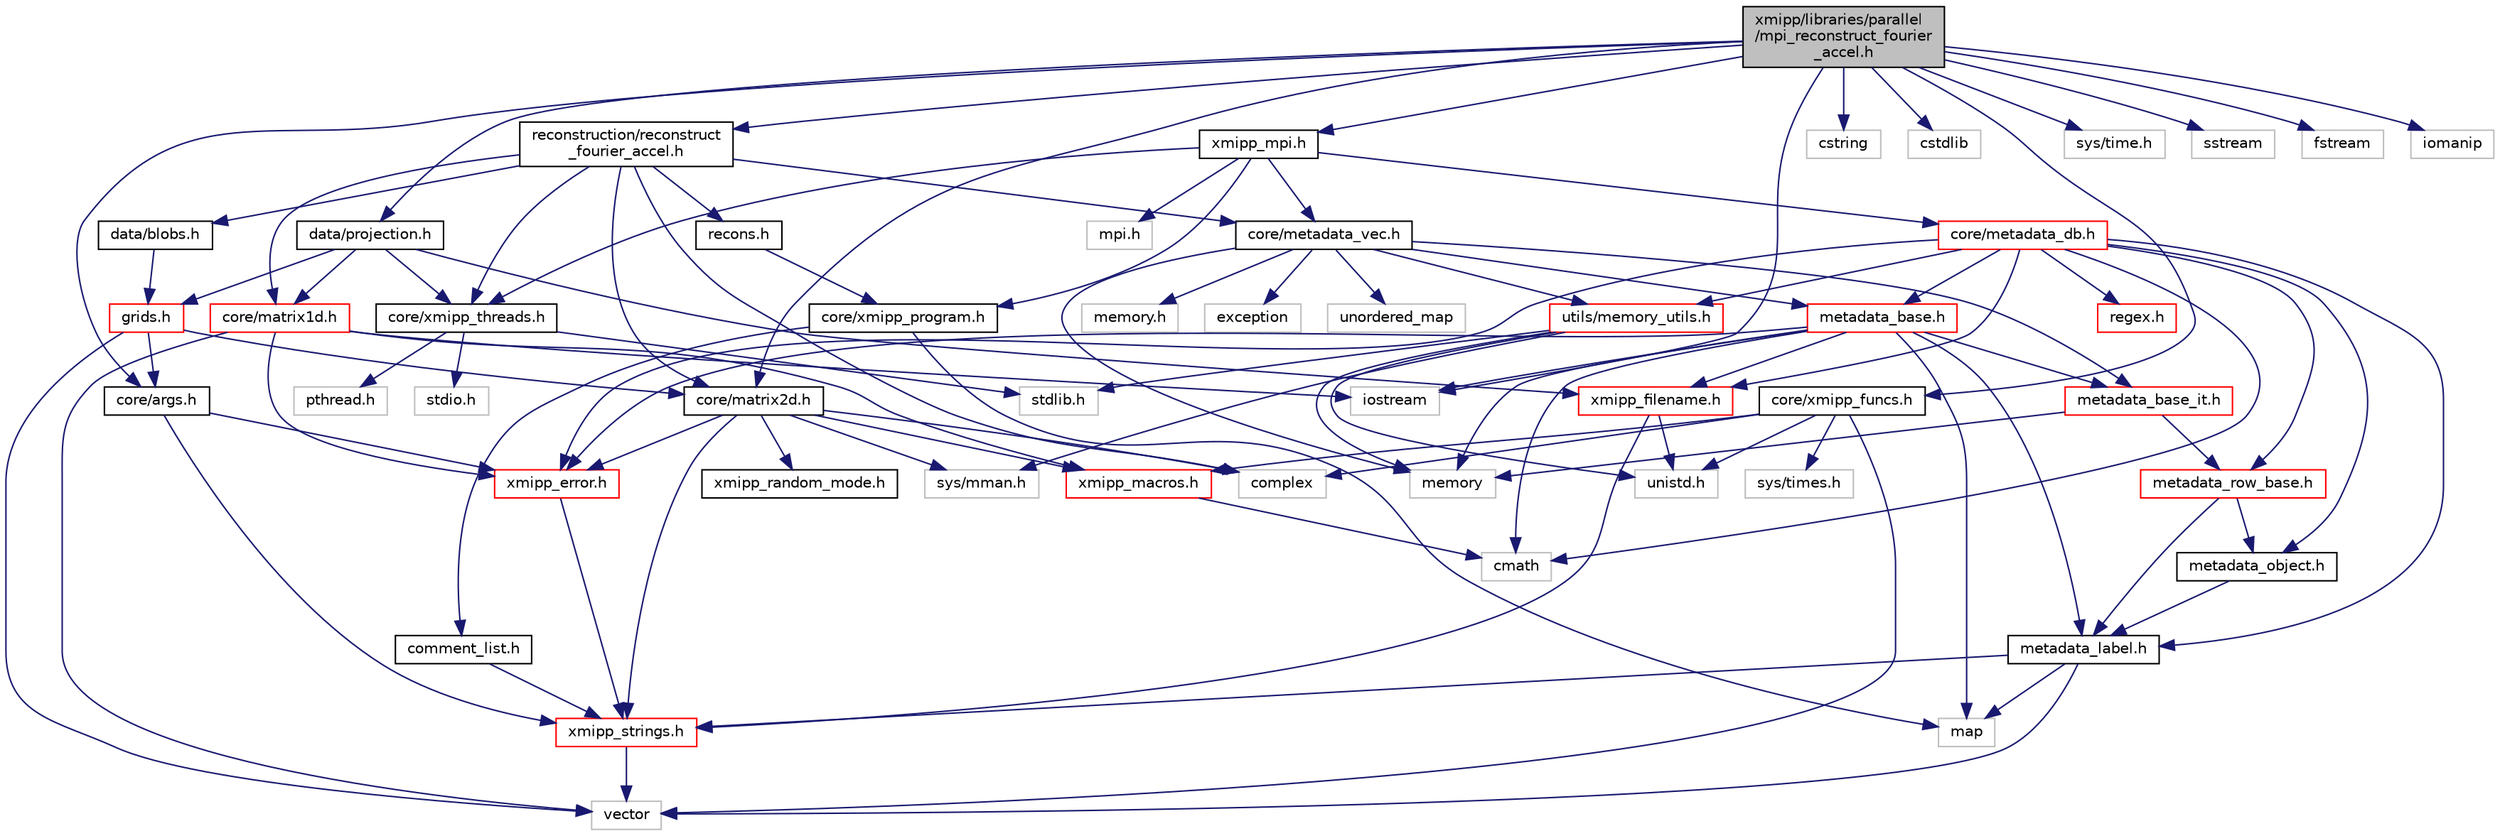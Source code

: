 digraph "xmipp/libraries/parallel/mpi_reconstruct_fourier_accel.h"
{
  edge [fontname="Helvetica",fontsize="10",labelfontname="Helvetica",labelfontsize="10"];
  node [fontname="Helvetica",fontsize="10",shape=record];
  Node0 [label="xmipp/libraries/parallel\l/mpi_reconstruct_fourier\l_accel.h",height=0.2,width=0.4,color="black", fillcolor="grey75", style="filled", fontcolor="black"];
  Node0 -> Node1 [color="midnightblue",fontsize="10",style="solid",fontname="Helvetica"];
  Node1 [label="xmipp_mpi.h",height=0.2,width=0.4,color="black", fillcolor="white", style="filled",URL="$xmipp__mpi_8h.html"];
  Node1 -> Node2 [color="midnightblue",fontsize="10",style="solid",fontname="Helvetica"];
  Node2 [label="mpi.h",height=0.2,width=0.4,color="grey75", fillcolor="white", style="filled"];
  Node1 -> Node3 [color="midnightblue",fontsize="10",style="solid",fontname="Helvetica"];
  Node3 [label="core/xmipp_threads.h",height=0.2,width=0.4,color="black", fillcolor="white", style="filled",URL="$xmipp__threads_8h.html"];
  Node3 -> Node4 [color="midnightblue",fontsize="10",style="solid",fontname="Helvetica"];
  Node4 [label="pthread.h",height=0.2,width=0.4,color="grey75", fillcolor="white", style="filled"];
  Node3 -> Node5 [color="midnightblue",fontsize="10",style="solid",fontname="Helvetica"];
  Node5 [label="stdio.h",height=0.2,width=0.4,color="grey75", fillcolor="white", style="filled"];
  Node3 -> Node6 [color="midnightblue",fontsize="10",style="solid",fontname="Helvetica"];
  Node6 [label="stdlib.h",height=0.2,width=0.4,color="grey75", fillcolor="white", style="filled"];
  Node1 -> Node7 [color="midnightblue",fontsize="10",style="solid",fontname="Helvetica"];
  Node7 [label="core/xmipp_program.h",height=0.2,width=0.4,color="black", fillcolor="white", style="filled",URL="$xmipp__program_8h.html"];
  Node7 -> Node8 [color="midnightblue",fontsize="10",style="solid",fontname="Helvetica"];
  Node8 [label="map",height=0.2,width=0.4,color="grey75", fillcolor="white", style="filled"];
  Node7 -> Node9 [color="midnightblue",fontsize="10",style="solid",fontname="Helvetica"];
  Node9 [label="comment_list.h",height=0.2,width=0.4,color="black", fillcolor="white", style="filled",URL="$comment__list_8h.html"];
  Node9 -> Node10 [color="midnightblue",fontsize="10",style="solid",fontname="Helvetica"];
  Node10 [label="xmipp_strings.h",height=0.2,width=0.4,color="red", fillcolor="white", style="filled",URL="$xmipp__strings_8h.html"];
  Node10 -> Node11 [color="midnightblue",fontsize="10",style="solid",fontname="Helvetica"];
  Node11 [label="vector",height=0.2,width=0.4,color="grey75", fillcolor="white", style="filled"];
  Node1 -> Node14 [color="midnightblue",fontsize="10",style="solid",fontname="Helvetica"];
  Node14 [label="core/metadata_vec.h",height=0.2,width=0.4,color="black", fillcolor="white", style="filled",URL="$metadata__vec_8h.html"];
  Node14 -> Node15 [color="midnightblue",fontsize="10",style="solid",fontname="Helvetica"];
  Node15 [label="memory",height=0.2,width=0.4,color="grey75", fillcolor="white", style="filled"];
  Node14 -> Node16 [color="midnightblue",fontsize="10",style="solid",fontname="Helvetica"];
  Node16 [label="exception",height=0.2,width=0.4,color="grey75", fillcolor="white", style="filled"];
  Node14 -> Node17 [color="midnightblue",fontsize="10",style="solid",fontname="Helvetica"];
  Node17 [label="unordered_map",height=0.2,width=0.4,color="grey75", fillcolor="white", style="filled"];
  Node14 -> Node18 [color="midnightblue",fontsize="10",style="solid",fontname="Helvetica"];
  Node18 [label="memory.h",height=0.2,width=0.4,color="grey75", fillcolor="white", style="filled"];
  Node14 -> Node19 [color="midnightblue",fontsize="10",style="solid",fontname="Helvetica"];
  Node19 [label="metadata_base.h",height=0.2,width=0.4,color="red", fillcolor="white", style="filled",URL="$metadata__base_8h.html"];
  Node19 -> Node8 [color="midnightblue",fontsize="10",style="solid",fontname="Helvetica"];
  Node19 -> Node21 [color="midnightblue",fontsize="10",style="solid",fontname="Helvetica"];
  Node21 [label="cmath",height=0.2,width=0.4,color="grey75", fillcolor="white", style="filled"];
  Node19 -> Node15 [color="midnightblue",fontsize="10",style="solid",fontname="Helvetica"];
  Node19 -> Node22 [color="midnightblue",fontsize="10",style="solid",fontname="Helvetica"];
  Node22 [label="iostream",height=0.2,width=0.4,color="grey75", fillcolor="white", style="filled"];
  Node19 -> Node23 [color="midnightblue",fontsize="10",style="solid",fontname="Helvetica"];
  Node23 [label="xmipp_error.h",height=0.2,width=0.4,color="red", fillcolor="white", style="filled",URL="$xmipp__error_8h.html"];
  Node23 -> Node10 [color="midnightblue",fontsize="10",style="solid",fontname="Helvetica"];
  Node19 -> Node25 [color="midnightblue",fontsize="10",style="solid",fontname="Helvetica"];
  Node25 [label="xmipp_filename.h",height=0.2,width=0.4,color="red", fillcolor="white", style="filled",URL="$xmipp__filename_8h.html"];
  Node25 -> Node26 [color="midnightblue",fontsize="10",style="solid",fontname="Helvetica"];
  Node26 [label="unistd.h",height=0.2,width=0.4,color="grey75", fillcolor="white", style="filled"];
  Node25 -> Node10 [color="midnightblue",fontsize="10",style="solid",fontname="Helvetica"];
  Node19 -> Node28 [color="midnightblue",fontsize="10",style="solid",fontname="Helvetica"];
  Node28 [label="metadata_label.h",height=0.2,width=0.4,color="black", fillcolor="white", style="filled",URL="$metadata__label_8h.html"];
  Node28 -> Node8 [color="midnightblue",fontsize="10",style="solid",fontname="Helvetica"];
  Node28 -> Node10 [color="midnightblue",fontsize="10",style="solid",fontname="Helvetica"];
  Node28 -> Node11 [color="midnightblue",fontsize="10",style="solid",fontname="Helvetica"];
  Node19 -> Node30 [color="midnightblue",fontsize="10",style="solid",fontname="Helvetica"];
  Node30 [label="metadata_base_it.h",height=0.2,width=0.4,color="red", fillcolor="white", style="filled",URL="$metadata__base__it_8h.html"];
  Node30 -> Node15 [color="midnightblue",fontsize="10",style="solid",fontname="Helvetica"];
  Node30 -> Node31 [color="midnightblue",fontsize="10",style="solid",fontname="Helvetica"];
  Node31 [label="metadata_row_base.h",height=0.2,width=0.4,color="red", fillcolor="white", style="filled",URL="$metadata__row__base_8h.html"];
  Node31 -> Node28 [color="midnightblue",fontsize="10",style="solid",fontname="Helvetica"];
  Node31 -> Node32 [color="midnightblue",fontsize="10",style="solid",fontname="Helvetica"];
  Node32 [label="metadata_object.h",height=0.2,width=0.4,color="black", fillcolor="white", style="filled",URL="$metadata__object_8h.html"];
  Node32 -> Node28 [color="midnightblue",fontsize="10",style="solid",fontname="Helvetica"];
  Node14 -> Node30 [color="midnightblue",fontsize="10",style="solid",fontname="Helvetica"];
  Node14 -> Node40 [color="midnightblue",fontsize="10",style="solid",fontname="Helvetica"];
  Node40 [label="utils/memory_utils.h",height=0.2,width=0.4,color="red", fillcolor="white", style="filled",URL="$memory__utils_8h.html"];
  Node40 -> Node6 [color="midnightblue",fontsize="10",style="solid",fontname="Helvetica"];
  Node40 -> Node15 [color="midnightblue",fontsize="10",style="solid",fontname="Helvetica"];
  Node40 -> Node42 [color="midnightblue",fontsize="10",style="solid",fontname="Helvetica"];
  Node42 [label="sys/mman.h",height=0.2,width=0.4,color="grey75", fillcolor="white", style="filled"];
  Node40 -> Node26 [color="midnightblue",fontsize="10",style="solid",fontname="Helvetica"];
  Node1 -> Node43 [color="midnightblue",fontsize="10",style="solid",fontname="Helvetica"];
  Node43 [label="core/metadata_db.h",height=0.2,width=0.4,color="red", fillcolor="white", style="filled",URL="$metadata__db_8h.html"];
  Node43 -> Node44 [color="midnightblue",fontsize="10",style="solid",fontname="Helvetica"];
  Node44 [label="regex.h",height=0.2,width=0.4,color="red", fillcolor="white", style="filled",URL="$regex_8h.html"];
  Node43 -> Node21 [color="midnightblue",fontsize="10",style="solid",fontname="Helvetica"];
  Node43 -> Node40 [color="midnightblue",fontsize="10",style="solid",fontname="Helvetica"];
  Node43 -> Node19 [color="midnightblue",fontsize="10",style="solid",fontname="Helvetica"];
  Node43 -> Node28 [color="midnightblue",fontsize="10",style="solid",fontname="Helvetica"];
  Node43 -> Node32 [color="midnightblue",fontsize="10",style="solid",fontname="Helvetica"];
  Node43 -> Node31 [color="midnightblue",fontsize="10",style="solid",fontname="Helvetica"];
  Node43 -> Node23 [color="midnightblue",fontsize="10",style="solid",fontname="Helvetica"];
  Node43 -> Node25 [color="midnightblue",fontsize="10",style="solid",fontname="Helvetica"];
  Node0 -> Node50 [color="midnightblue",fontsize="10",style="solid",fontname="Helvetica"];
  Node50 [label="core/args.h",height=0.2,width=0.4,color="black", fillcolor="white", style="filled",URL="$args_8h.html"];
  Node50 -> Node10 [color="midnightblue",fontsize="10",style="solid",fontname="Helvetica"];
  Node50 -> Node23 [color="midnightblue",fontsize="10",style="solid",fontname="Helvetica"];
  Node0 -> Node51 [color="midnightblue",fontsize="10",style="solid",fontname="Helvetica"];
  Node51 [label="reconstruction/reconstruct\l_fourier_accel.h",height=0.2,width=0.4,color="black", fillcolor="white", style="filled",URL="$reconstruct__fourier__accel_8h.html"];
  Node51 -> Node52 [color="midnightblue",fontsize="10",style="solid",fontname="Helvetica"];
  Node52 [label="complex",height=0.2,width=0.4,color="grey75", fillcolor="white", style="filled"];
  Node51 -> Node53 [color="midnightblue",fontsize="10",style="solid",fontname="Helvetica"];
  Node53 [label="recons.h",height=0.2,width=0.4,color="black", fillcolor="white", style="filled",URL="$recons_8h.html"];
  Node53 -> Node7 [color="midnightblue",fontsize="10",style="solid",fontname="Helvetica"];
  Node51 -> Node54 [color="midnightblue",fontsize="10",style="solid",fontname="Helvetica"];
  Node54 [label="core/matrix2d.h",height=0.2,width=0.4,color="black", fillcolor="white", style="filled",URL="$matrix2d_8h.html"];
  Node54 -> Node52 [color="midnightblue",fontsize="10",style="solid",fontname="Helvetica"];
  Node54 -> Node55 [color="midnightblue",fontsize="10",style="solid",fontname="Helvetica"];
  Node55 [label="xmipp_random_mode.h",height=0.2,width=0.4,color="black", fillcolor="white", style="filled",URL="$xmipp__random__mode_8h.html"];
  Node54 -> Node56 [color="midnightblue",fontsize="10",style="solid",fontname="Helvetica"];
  Node56 [label="xmipp_macros.h",height=0.2,width=0.4,color="red", fillcolor="white", style="filled",URL="$xmipp__macros_8h.html"];
  Node56 -> Node21 [color="midnightblue",fontsize="10",style="solid",fontname="Helvetica"];
  Node54 -> Node23 [color="midnightblue",fontsize="10",style="solid",fontname="Helvetica"];
  Node54 -> Node10 [color="midnightblue",fontsize="10",style="solid",fontname="Helvetica"];
  Node54 -> Node42 [color="midnightblue",fontsize="10",style="solid",fontname="Helvetica"];
  Node51 -> Node3 [color="midnightblue",fontsize="10",style="solid",fontname="Helvetica"];
  Node51 -> Node14 [color="midnightblue",fontsize="10",style="solid",fontname="Helvetica"];
  Node51 -> Node58 [color="midnightblue",fontsize="10",style="solid",fontname="Helvetica"];
  Node58 [label="core/matrix1d.h",height=0.2,width=0.4,color="red", fillcolor="white", style="filled",URL="$matrix1d_8h.html"];
  Node58 -> Node22 [color="midnightblue",fontsize="10",style="solid",fontname="Helvetica"];
  Node58 -> Node11 [color="midnightblue",fontsize="10",style="solid",fontname="Helvetica"];
  Node58 -> Node23 [color="midnightblue",fontsize="10",style="solid",fontname="Helvetica"];
  Node58 -> Node56 [color="midnightblue",fontsize="10",style="solid",fontname="Helvetica"];
  Node51 -> Node59 [color="midnightblue",fontsize="10",style="solid",fontname="Helvetica"];
  Node59 [label="data/blobs.h",height=0.2,width=0.4,color="black", fillcolor="white", style="filled",URL="$blobs_8h.html"];
  Node59 -> Node60 [color="midnightblue",fontsize="10",style="solid",fontname="Helvetica"];
  Node60 [label="grids.h",height=0.2,width=0.4,color="red", fillcolor="white", style="filled",URL="$grids_8h.html"];
  Node60 -> Node11 [color="midnightblue",fontsize="10",style="solid",fontname="Helvetica"];
  Node60 -> Node50 [color="midnightblue",fontsize="10",style="solid",fontname="Helvetica"];
  Node60 -> Node54 [color="midnightblue",fontsize="10",style="solid",fontname="Helvetica"];
  Node0 -> Node92 [color="midnightblue",fontsize="10",style="solid",fontname="Helvetica"];
  Node92 [label="data/projection.h",height=0.2,width=0.4,color="black", fillcolor="white", style="filled",URL="$projection_8h.html"];
  Node92 -> Node25 [color="midnightblue",fontsize="10",style="solid",fontname="Helvetica"];
  Node92 -> Node3 [color="midnightblue",fontsize="10",style="solid",fontname="Helvetica"];
  Node92 -> Node58 [color="midnightblue",fontsize="10",style="solid",fontname="Helvetica"];
  Node92 -> Node60 [color="midnightblue",fontsize="10",style="solid",fontname="Helvetica"];
  Node0 -> Node93 [color="midnightblue",fontsize="10",style="solid",fontname="Helvetica"];
  Node93 [label="cstring",height=0.2,width=0.4,color="grey75", fillcolor="white", style="filled"];
  Node0 -> Node94 [color="midnightblue",fontsize="10",style="solid",fontname="Helvetica"];
  Node94 [label="cstdlib",height=0.2,width=0.4,color="grey75", fillcolor="white", style="filled"];
  Node0 -> Node95 [color="midnightblue",fontsize="10",style="solid",fontname="Helvetica"];
  Node95 [label="core/xmipp_funcs.h",height=0.2,width=0.4,color="black", fillcolor="white", style="filled",URL="$xmipp__funcs_8h.html"];
  Node95 -> Node52 [color="midnightblue",fontsize="10",style="solid",fontname="Helvetica"];
  Node95 -> Node56 [color="midnightblue",fontsize="10",style="solid",fontname="Helvetica"];
  Node95 -> Node11 [color="midnightblue",fontsize="10",style="solid",fontname="Helvetica"];
  Node95 -> Node26 [color="midnightblue",fontsize="10",style="solid",fontname="Helvetica"];
  Node95 -> Node96 [color="midnightblue",fontsize="10",style="solid",fontname="Helvetica"];
  Node96 [label="sys/times.h",height=0.2,width=0.4,color="grey75", fillcolor="white", style="filled"];
  Node0 -> Node54 [color="midnightblue",fontsize="10",style="solid",fontname="Helvetica"];
  Node0 -> Node97 [color="midnightblue",fontsize="10",style="solid",fontname="Helvetica"];
  Node97 [label="sys/time.h",height=0.2,width=0.4,color="grey75", fillcolor="white", style="filled"];
  Node0 -> Node22 [color="midnightblue",fontsize="10",style="solid",fontname="Helvetica"];
  Node0 -> Node39 [color="midnightblue",fontsize="10",style="solid",fontname="Helvetica"];
  Node39 [label="sstream",height=0.2,width=0.4,color="grey75", fillcolor="white", style="filled"];
  Node0 -> Node98 [color="midnightblue",fontsize="10",style="solid",fontname="Helvetica"];
  Node98 [label="fstream",height=0.2,width=0.4,color="grey75", fillcolor="white", style="filled"];
  Node0 -> Node99 [color="midnightblue",fontsize="10",style="solid",fontname="Helvetica"];
  Node99 [label="iomanip",height=0.2,width=0.4,color="grey75", fillcolor="white", style="filled"];
}
